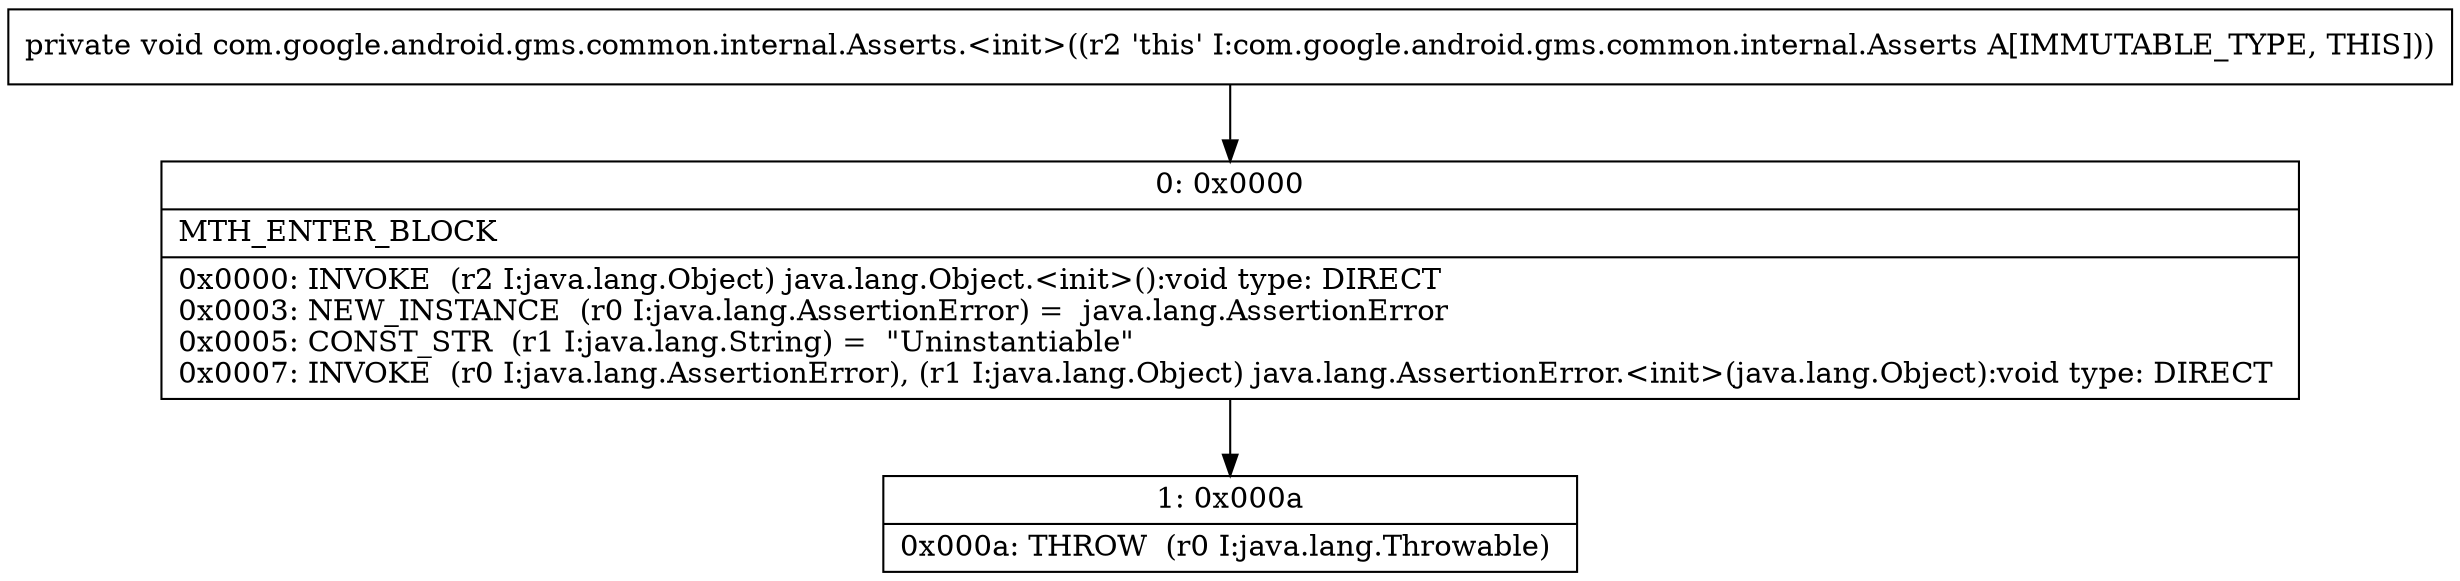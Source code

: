 digraph "CFG forcom.google.android.gms.common.internal.Asserts.\<init\>()V" {
Node_0 [shape=record,label="{0\:\ 0x0000|MTH_ENTER_BLOCK\l|0x0000: INVOKE  (r2 I:java.lang.Object) java.lang.Object.\<init\>():void type: DIRECT \l0x0003: NEW_INSTANCE  (r0 I:java.lang.AssertionError) =  java.lang.AssertionError \l0x0005: CONST_STR  (r1 I:java.lang.String) =  \"Uninstantiable\" \l0x0007: INVOKE  (r0 I:java.lang.AssertionError), (r1 I:java.lang.Object) java.lang.AssertionError.\<init\>(java.lang.Object):void type: DIRECT \l}"];
Node_1 [shape=record,label="{1\:\ 0x000a|0x000a: THROW  (r0 I:java.lang.Throwable) \l}"];
MethodNode[shape=record,label="{private void com.google.android.gms.common.internal.Asserts.\<init\>((r2 'this' I:com.google.android.gms.common.internal.Asserts A[IMMUTABLE_TYPE, THIS])) }"];
MethodNode -> Node_0;
Node_0 -> Node_1;
}

